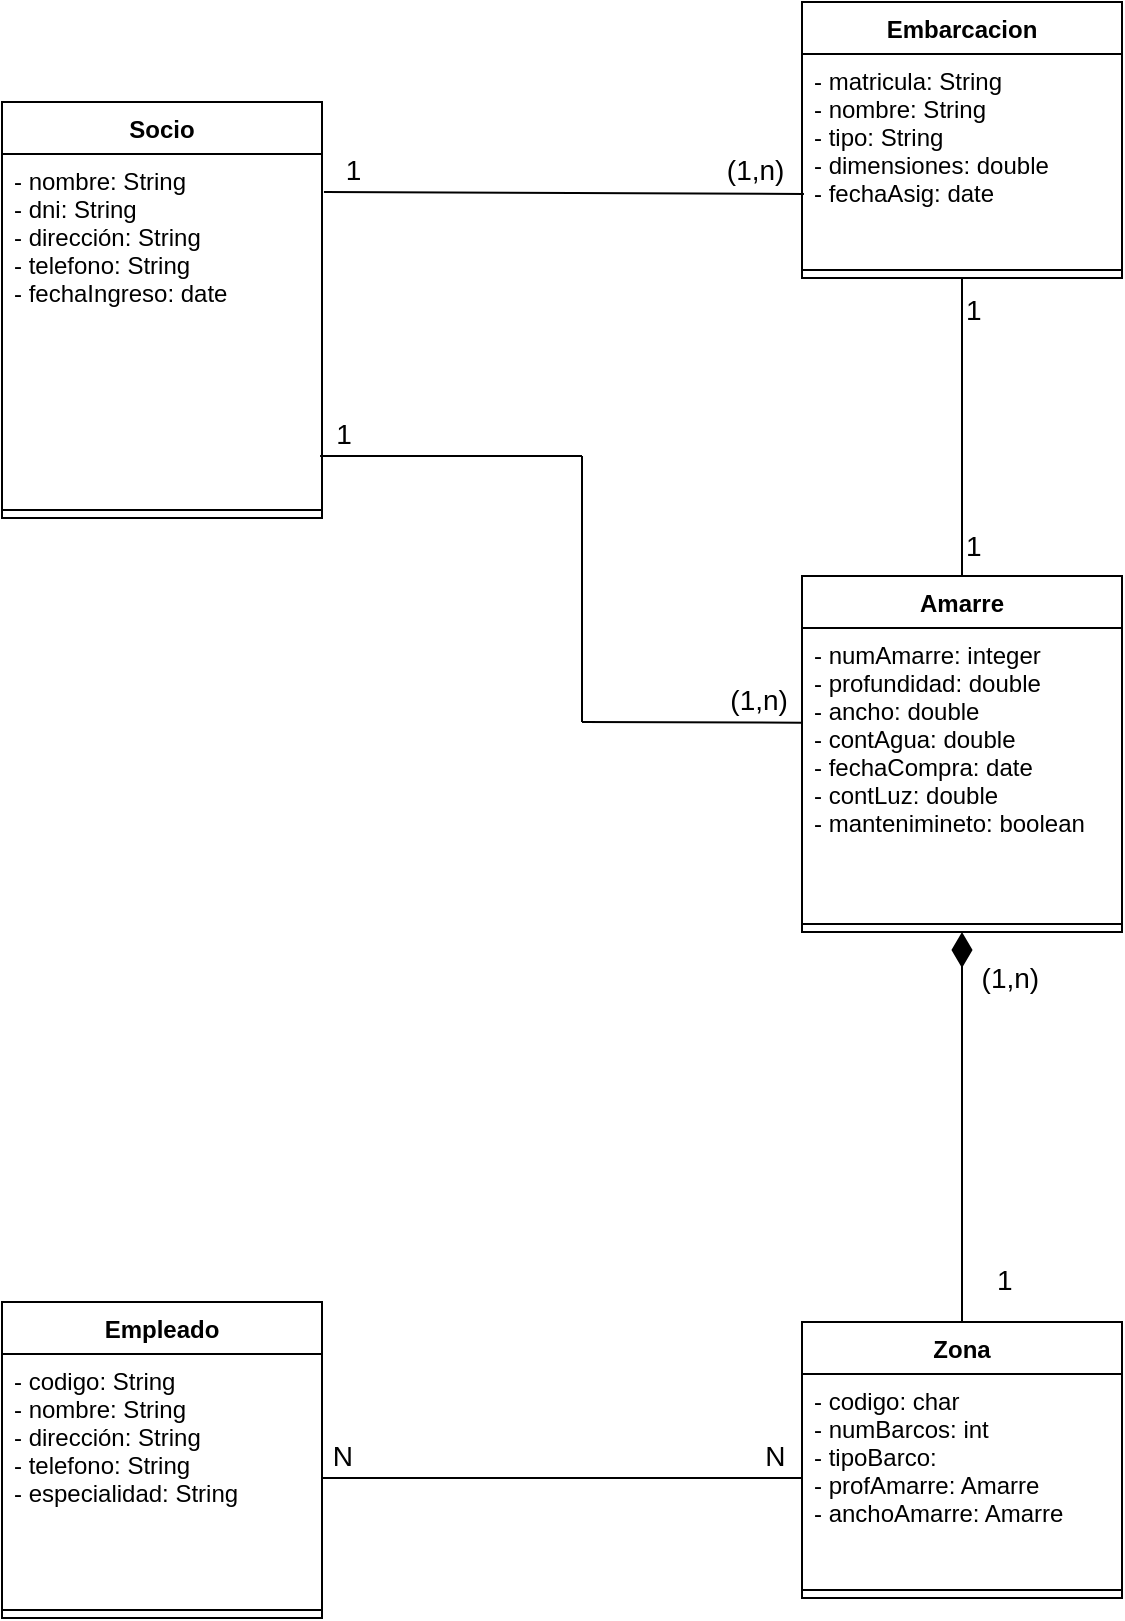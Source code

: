 <mxfile version="16.5.3" type="github">
  <diagram id="4KuQB9armsNVNYHlsMkx" name="Page-1">
    <mxGraphModel dx="484" dy="811" grid="1" gridSize="10" guides="1" tooltips="1" connect="1" arrows="1" fold="1" page="1" pageScale="1" pageWidth="827" pageHeight="1169" math="0" shadow="0">
      <root>
        <mxCell id="0" />
        <mxCell id="1" parent="0" />
        <mxCell id="pIBWQ86fwfiFvimWsS0c-1" value="Socio" style="swimlane;fontStyle=1;align=center;verticalAlign=top;childLayout=stackLayout;horizontal=1;startSize=26;horizontalStack=0;resizeParent=1;resizeParentMax=0;resizeLast=0;collapsible=1;marginBottom=0;" vertex="1" parent="1">
          <mxGeometry x="300" y="170" width="160" height="208" as="geometry" />
        </mxCell>
        <mxCell id="pIBWQ86fwfiFvimWsS0c-2" value="- nombre: String&#xa;- dni: String&#xa;- dirección: String&#xa;- telefono: String&#xa;- fechaIngreso: date&#xa;" style="text;strokeColor=none;fillColor=none;align=left;verticalAlign=top;spacingLeft=4;spacingRight=4;overflow=hidden;rotatable=0;points=[[0,0.5],[1,0.5]];portConstraint=eastwest;" vertex="1" parent="pIBWQ86fwfiFvimWsS0c-1">
          <mxGeometry y="26" width="160" height="174" as="geometry" />
        </mxCell>
        <mxCell id="pIBWQ86fwfiFvimWsS0c-3" value="" style="line;strokeWidth=1;fillColor=none;align=left;verticalAlign=middle;spacingTop=-1;spacingLeft=3;spacingRight=3;rotatable=0;labelPosition=right;points=[];portConstraint=eastwest;" vertex="1" parent="pIBWQ86fwfiFvimWsS0c-1">
          <mxGeometry y="200" width="160" height="8" as="geometry" />
        </mxCell>
        <mxCell id="pIBWQ86fwfiFvimWsS0c-5" value="Embarcacion" style="swimlane;fontStyle=1;align=center;verticalAlign=top;childLayout=stackLayout;horizontal=1;startSize=26;horizontalStack=0;resizeParent=1;resizeParentMax=0;resizeLast=0;collapsible=1;marginBottom=0;" vertex="1" parent="1">
          <mxGeometry x="700" y="120" width="160" height="138" as="geometry" />
        </mxCell>
        <mxCell id="pIBWQ86fwfiFvimWsS0c-6" value="- matricula: String&#xa;- nombre: String&#xa;- tipo: String&#xa;- dimensiones: double&#xa;- fechaAsig: date&#xa;" style="text;strokeColor=none;fillColor=none;align=left;verticalAlign=top;spacingLeft=4;spacingRight=4;overflow=hidden;rotatable=0;points=[[0,0.5],[1,0.5]];portConstraint=eastwest;" vertex="1" parent="pIBWQ86fwfiFvimWsS0c-5">
          <mxGeometry y="26" width="160" height="104" as="geometry" />
        </mxCell>
        <mxCell id="pIBWQ86fwfiFvimWsS0c-7" value="" style="line;strokeWidth=1;fillColor=none;align=left;verticalAlign=middle;spacingTop=-1;spacingLeft=3;spacingRight=3;rotatable=0;labelPosition=right;points=[];portConstraint=eastwest;" vertex="1" parent="pIBWQ86fwfiFvimWsS0c-5">
          <mxGeometry y="130" width="160" height="8" as="geometry" />
        </mxCell>
        <mxCell id="pIBWQ86fwfiFvimWsS0c-8" value="Amarre" style="swimlane;fontStyle=1;align=center;verticalAlign=top;childLayout=stackLayout;horizontal=1;startSize=26;horizontalStack=0;resizeParent=1;resizeParentMax=0;resizeLast=0;collapsible=1;marginBottom=0;" vertex="1" parent="1">
          <mxGeometry x="700" y="407" width="160" height="178" as="geometry" />
        </mxCell>
        <mxCell id="pIBWQ86fwfiFvimWsS0c-9" value="- numAmarre: integer&#xa;- profundidad: double&#xa;- ancho: double&#xa;- contAgua: double&#xa;- fechaCompra: date&#xa;- contLuz: double&#xa;- mantenimineto: boolean&#xa;" style="text;strokeColor=none;fillColor=none;align=left;verticalAlign=top;spacingLeft=4;spacingRight=4;overflow=hidden;rotatable=0;points=[[0,0.5],[1,0.5]];portConstraint=eastwest;" vertex="1" parent="pIBWQ86fwfiFvimWsS0c-8">
          <mxGeometry y="26" width="160" height="144" as="geometry" />
        </mxCell>
        <mxCell id="pIBWQ86fwfiFvimWsS0c-10" value="" style="line;strokeWidth=1;fillColor=none;align=left;verticalAlign=middle;spacingTop=-1;spacingLeft=3;spacingRight=3;rotatable=0;labelPosition=right;points=[];portConstraint=eastwest;" vertex="1" parent="pIBWQ86fwfiFvimWsS0c-8">
          <mxGeometry y="170" width="160" height="8" as="geometry" />
        </mxCell>
        <mxCell id="pIBWQ86fwfiFvimWsS0c-11" value="Zona" style="swimlane;fontStyle=1;align=center;verticalAlign=top;childLayout=stackLayout;horizontal=1;startSize=26;horizontalStack=0;resizeParent=1;resizeParentMax=0;resizeLast=0;collapsible=1;marginBottom=0;" vertex="1" parent="1">
          <mxGeometry x="700" y="780" width="160" height="138" as="geometry" />
        </mxCell>
        <mxCell id="pIBWQ86fwfiFvimWsS0c-12" value="- codigo: char&#xa;- numBarcos: int&#xa;- tipoBarco:&#xa;- profAmarre: Amarre&#xa;- anchoAmarre: Amarre&#xa;&#xa;" style="text;strokeColor=none;fillColor=none;align=left;verticalAlign=top;spacingLeft=4;spacingRight=4;overflow=hidden;rotatable=0;points=[[0,0.5],[1,0.5]];portConstraint=eastwest;" vertex="1" parent="pIBWQ86fwfiFvimWsS0c-11">
          <mxGeometry y="26" width="160" height="104" as="geometry" />
        </mxCell>
        <mxCell id="pIBWQ86fwfiFvimWsS0c-13" value="" style="line;strokeWidth=1;fillColor=none;align=left;verticalAlign=middle;spacingTop=-1;spacingLeft=3;spacingRight=3;rotatable=0;labelPosition=right;points=[];portConstraint=eastwest;" vertex="1" parent="pIBWQ86fwfiFvimWsS0c-11">
          <mxGeometry y="130" width="160" height="8" as="geometry" />
        </mxCell>
        <mxCell id="pIBWQ86fwfiFvimWsS0c-14" value="Empleado" style="swimlane;fontStyle=1;align=center;verticalAlign=top;childLayout=stackLayout;horizontal=1;startSize=26;horizontalStack=0;resizeParent=1;resizeParentMax=0;resizeLast=0;collapsible=1;marginBottom=0;" vertex="1" parent="1">
          <mxGeometry x="300" y="770" width="160" height="158" as="geometry" />
        </mxCell>
        <mxCell id="pIBWQ86fwfiFvimWsS0c-15" value="- codigo: String&#xa;- nombre: String&#xa;- dirección: String&#xa;- telefono: String&#xa;- especialidad: String&#xa;&#xa;" style="text;strokeColor=none;fillColor=none;align=left;verticalAlign=top;spacingLeft=4;spacingRight=4;overflow=hidden;rotatable=0;points=[[0,0.5],[1,0.5]];portConstraint=eastwest;" vertex="1" parent="pIBWQ86fwfiFvimWsS0c-14">
          <mxGeometry y="26" width="160" height="124" as="geometry" />
        </mxCell>
        <mxCell id="pIBWQ86fwfiFvimWsS0c-16" value="" style="line;strokeWidth=1;fillColor=none;align=left;verticalAlign=middle;spacingTop=-1;spacingLeft=3;spacingRight=3;rotatable=0;labelPosition=right;points=[];portConstraint=eastwest;" vertex="1" parent="pIBWQ86fwfiFvimWsS0c-14">
          <mxGeometry y="150" width="160" height="8" as="geometry" />
        </mxCell>
        <mxCell id="pIBWQ86fwfiFvimWsS0c-20" value="&lt;font style=&quot;font-size: 14px&quot;&gt;1&amp;nbsp;&amp;nbsp;&amp;nbsp;&amp;nbsp;&amp;nbsp;&amp;nbsp;&amp;nbsp;&amp;nbsp;&amp;nbsp;&amp;nbsp;&amp;nbsp;&amp;nbsp;&amp;nbsp;&amp;nbsp;&amp;nbsp;&amp;nbsp;&amp;nbsp;&amp;nbsp;&amp;nbsp;&amp;nbsp;&amp;nbsp;&amp;nbsp;&amp;nbsp;&amp;nbsp;&amp;nbsp;&amp;nbsp;&amp;nbsp;&amp;nbsp;&amp;nbsp;&amp;nbsp;&amp;nbsp;&amp;nbsp;&amp;nbsp;&amp;nbsp;&amp;nbsp;&amp;nbsp;&amp;nbsp;&amp;nbsp;&amp;nbsp;&amp;nbsp;&amp;nbsp;&amp;nbsp;&amp;nbsp;&amp;nbsp;&amp;nbsp;&amp;nbsp; (1,n)&lt;br&gt;&lt;/font&gt;" style="endArrow=none;html=1;rounded=0;exitX=1.006;exitY=0.109;exitDx=0;exitDy=0;exitPerimeter=0;entryX=0.006;entryY=0.673;entryDx=0;entryDy=0;entryPerimeter=0;labelBackgroundColor=none;labelPosition=center;verticalLabelPosition=top;align=center;verticalAlign=bottom;" edge="1" parent="1" source="pIBWQ86fwfiFvimWsS0c-2" target="pIBWQ86fwfiFvimWsS0c-6">
          <mxGeometry width="50" height="50" relative="1" as="geometry">
            <mxPoint x="920" y="540" as="sourcePoint" />
            <mxPoint x="970" y="490" as="targetPoint" />
          </mxGeometry>
        </mxCell>
        <mxCell id="pIBWQ86fwfiFvimWsS0c-21" value="&lt;font style=&quot;font-size: 14px&quot;&gt;1&amp;nbsp;&amp;nbsp;&amp;nbsp;&amp;nbsp;&amp;nbsp;&amp;nbsp;&amp;nbsp;&amp;nbsp;&amp;nbsp;&amp;nbsp;&amp;nbsp;&amp;nbsp;&amp;nbsp;&amp;nbsp;&amp;nbsp;&amp;nbsp;&amp;nbsp;&amp;nbsp;&amp;nbsp;&amp;nbsp;&amp;nbsp;&amp;nbsp;&amp;nbsp;&amp;nbsp;&amp;nbsp;&amp;nbsp;&amp;nbsp;&amp;nbsp; &lt;/font&gt;" style="endArrow=none;html=1;rounded=0;exitX=0.994;exitY=0.868;exitDx=0;exitDy=0;exitPerimeter=0;labelBackgroundColor=none;labelPosition=center;verticalLabelPosition=top;align=center;verticalAlign=bottom;" edge="1" parent="1" source="pIBWQ86fwfiFvimWsS0c-2">
          <mxGeometry width="50" height="50" relative="1" as="geometry">
            <mxPoint x="920" y="540" as="sourcePoint" />
            <mxPoint x="590" y="347" as="targetPoint" />
          </mxGeometry>
        </mxCell>
        <mxCell id="pIBWQ86fwfiFvimWsS0c-24" value="&lt;div&gt;&amp;nbsp; (1,n)&lt;/div&gt;&lt;div&gt;&lt;br&gt;&lt;/div&gt;&lt;div&gt;&lt;br&gt;&lt;/div&gt;&lt;div&gt;&lt;br&gt;&lt;/div&gt;&lt;div&gt;&lt;br&gt;&lt;/div&gt;&lt;div&gt;&lt;br&gt;&lt;/div&gt;&lt;div&gt;&lt;br&gt;&lt;/div&gt;&lt;div&gt;&lt;br&gt;&lt;/div&gt;&lt;div&gt;&lt;br&gt;&lt;/div&gt;&lt;div&gt;&amp;nbsp;&amp;nbsp;&amp;nbsp; 1&lt;br&gt;&lt;/div&gt;" style="endArrow=diamondThin;html=1;rounded=0;entryX=0.5;entryY=1;entryDx=0;entryDy=0;exitX=0.5;exitY=0;exitDx=0;exitDy=0;labelBorderColor=none;labelBackgroundColor=none;labelPosition=right;verticalLabelPosition=middle;align=left;verticalAlign=middle;fontSize=14;endFill=1;strokeWidth=1;endSize=15;" edge="1" parent="1" source="pIBWQ86fwfiFvimWsS0c-11" target="pIBWQ86fwfiFvimWsS0c-8">
          <mxGeometry width="50" height="50" relative="1" as="geometry">
            <mxPoint x="920" y="540" as="sourcePoint" />
            <mxPoint x="970" y="490" as="targetPoint" />
          </mxGeometry>
        </mxCell>
        <mxCell id="pIBWQ86fwfiFvimWsS0c-25" value="N&amp;nbsp;&amp;nbsp;&amp;nbsp;&amp;nbsp;&amp;nbsp;&amp;nbsp;&amp;nbsp;&amp;nbsp;&amp;nbsp;&amp;nbsp;&amp;nbsp;&amp;nbsp;&amp;nbsp;&amp;nbsp;&amp;nbsp;&amp;nbsp;&amp;nbsp;&amp;nbsp;&amp;nbsp;&amp;nbsp;&amp;nbsp;&amp;nbsp;&amp;nbsp;&amp;nbsp;&amp;nbsp;&amp;nbsp;&amp;nbsp;&amp;nbsp;&amp;nbsp;&amp;nbsp;&amp;nbsp;&amp;nbsp;&amp;nbsp;&amp;nbsp;&amp;nbsp;&amp;nbsp;&amp;nbsp;&amp;nbsp;&amp;nbsp;&amp;nbsp;&amp;nbsp;&amp;nbsp; &amp;nbsp; &amp;nbsp; &amp;nbsp; &amp;nbsp; &amp;nbsp; N&amp;nbsp; " style="endArrow=none;html=1;rounded=0;exitX=1;exitY=0.5;exitDx=0;exitDy=0;entryX=0;entryY=0.5;entryDx=0;entryDy=0;labelPosition=center;verticalLabelPosition=top;align=center;verticalAlign=bottom;labelBackgroundColor=none;fontSize=14;" edge="1" parent="1" source="pIBWQ86fwfiFvimWsS0c-15" target="pIBWQ86fwfiFvimWsS0c-12">
          <mxGeometry width="50" height="50" relative="1" as="geometry">
            <mxPoint x="920" y="540" as="sourcePoint" />
            <mxPoint x="970" y="490" as="targetPoint" />
          </mxGeometry>
        </mxCell>
        <mxCell id="pIBWQ86fwfiFvimWsS0c-28" value="" style="endArrow=none;html=1;rounded=0;" edge="1" parent="1">
          <mxGeometry width="50" height="50" relative="1" as="geometry">
            <mxPoint x="590" y="480" as="sourcePoint" />
            <mxPoint x="590" y="347" as="targetPoint" />
          </mxGeometry>
        </mxCell>
        <mxCell id="pIBWQ86fwfiFvimWsS0c-29" value="&lt;font style=&quot;font-size: 14px&quot;&gt;&amp;nbsp;&amp;nbsp;&amp;nbsp;&amp;nbsp;&amp;nbsp;&amp;nbsp;&amp;nbsp;&amp;nbsp;&amp;nbsp;&amp;nbsp;&amp;nbsp;&amp;nbsp;&amp;nbsp;&amp;nbsp;&amp;nbsp;&amp;nbsp; (1,n)&lt;/font&gt;" style="endArrow=none;html=1;rounded=0;entryX=0.003;entryY=0.329;entryDx=0;entryDy=0;entryPerimeter=0;labelBackgroundColor=none;labelPosition=center;verticalLabelPosition=top;align=center;verticalAlign=bottom;" edge="1" parent="1" target="pIBWQ86fwfiFvimWsS0c-9">
          <mxGeometry width="50" height="50" relative="1" as="geometry">
            <mxPoint x="590" y="480" as="sourcePoint" />
            <mxPoint x="698.08" y="480.072" as="targetPoint" />
          </mxGeometry>
        </mxCell>
        <mxCell id="pIBWQ86fwfiFvimWsS0c-30" value="&lt;div style=&quot;font-size: 14px&quot;&gt;&lt;font style=&quot;font-size: 14px&quot;&gt;1&lt;/font&gt;&lt;/div&gt;&lt;div style=&quot;font-size: 14px&quot;&gt;&lt;font style=&quot;font-size: 14px&quot;&gt;&lt;br&gt;&lt;/font&gt;&lt;/div&gt;&lt;div style=&quot;font-size: 14px&quot;&gt;&lt;font style=&quot;font-size: 14px&quot;&gt;&lt;br&gt;&lt;/font&gt;&lt;/div&gt;&lt;div style=&quot;font-size: 14px&quot;&gt;&lt;font style=&quot;font-size: 14px&quot;&gt;&lt;br&gt;&lt;/font&gt;&lt;/div&gt;&lt;div style=&quot;font-size: 14px&quot;&gt;&lt;font style=&quot;font-size: 14px&quot;&gt;&lt;br&gt;&lt;/font&gt;&lt;/div&gt;&lt;div style=&quot;font-size: 14px&quot;&gt;&lt;font style=&quot;font-size: 14px&quot;&gt;&lt;br&gt;&lt;/font&gt;&lt;/div&gt;&lt;div style=&quot;font-size: 14px&quot;&gt;&lt;font style=&quot;font-size: 14px&quot;&gt;&lt;br&gt;&lt;/font&gt;&lt;/div&gt;&lt;font style=&quot;font-size: 14px&quot;&gt;1&lt;br&gt;&lt;/font&gt;" style="endArrow=none;html=1;rounded=0;exitX=0.5;exitY=1;exitDx=0;exitDy=0;entryX=0.5;entryY=0;entryDx=0;entryDy=0;labelBackgroundColor=none;labelPosition=right;verticalLabelPosition=middle;align=left;verticalAlign=middle;" edge="1" parent="1" source="pIBWQ86fwfiFvimWsS0c-5" target="pIBWQ86fwfiFvimWsS0c-8">
          <mxGeometry width="50" height="50" relative="1" as="geometry">
            <mxPoint x="470.96" y="224.966" as="sourcePoint" />
            <mxPoint x="710.96" y="225.992" as="targetPoint" />
          </mxGeometry>
        </mxCell>
      </root>
    </mxGraphModel>
  </diagram>
</mxfile>
